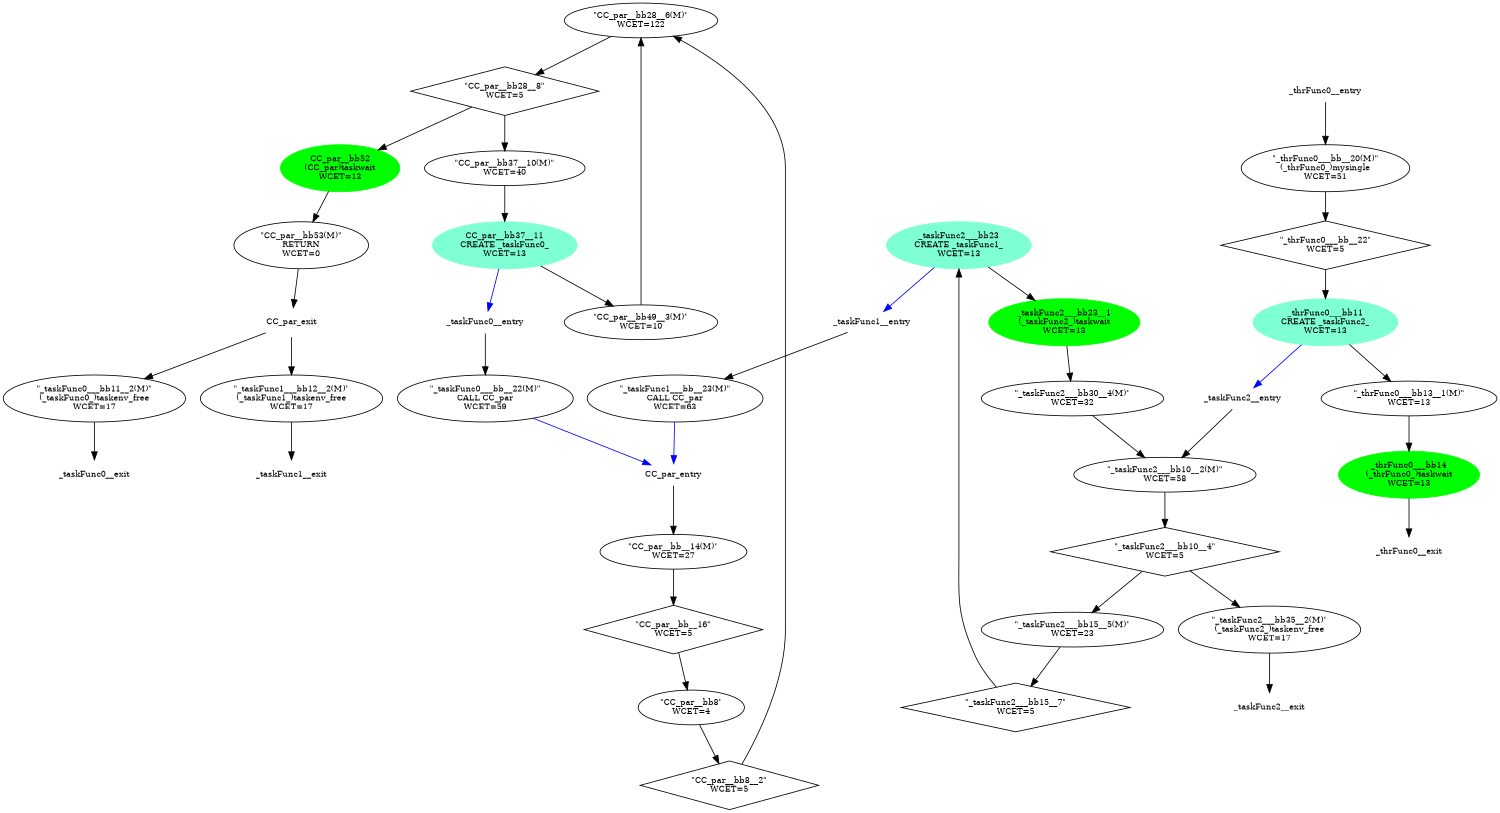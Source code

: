 strict digraph "CFG" {
fontsize=10;
orientation="portrait";
rankdir="TB";
size="10,8";
CC_par__bb28__6 [fontsize=10, label="\"CC_par__bb28__6(M)\"\nWCET=122", width="0.01"];
CC_par__bb37__10 [fontsize=10, label="\"CC_par__bb37__10(M)\"\nWCET=40", width="0.01"];
CC_par__bb49__3 [fontsize=10, label="\"CC_par__bb49__3(M)\"\nWCET=10", width="0.01"];
CC_par__bb37__11 [color=aquamarine, fontsize=10, label="CC_par__bb37__11\nCREATE _taskFunc0_\nWCET=13", style=filled, width="0.01"];
CC_par__bb52 [color=green, fontsize=10, label="CC_par__bb52\n(CC_par)taskwait\nWCET=13", style=filled, width="0.01"];
CC_par__bb53 [fontsize=10, label="\"CC_par__bb53(M)\"\nRETURN\nWCET=0", width="0.01"];
CC_par_entry [color="white", fontsize=10, height="0.01", label="CC_par_entry", width="0.01"];
CC_par_exit [color="white", fontsize=10, label="CC_par_exit", width="0.01"];
CC_par__bb28__8 [fontsize=10, label="\"CC_par__bb28__8\"\nWCET=5", shape=diamond, width="0.01"];
CC_par__bb8 [fontsize=10, label="\"CC_par__bb8\"\nWCET=4", width="0.01"];
CC_par__bb__14 [fontsize=10, label="\"CC_par__bb__14(M)\"\nWCET=27", width="0.01"];
CC_par__bb__16 [fontsize=10, label="\"CC_par__bb__16\"\nWCET=5", shape=diamond, width="0.01"];
CC_par__bb8__2 [fontsize=10, label="\"CC_par__bb8__2\"\nWCET=5", shape=diamond, width="0.01"];
_thrFunc0___bb14 [color=green, fontsize=10, label="_thrFunc0___bb14\n(_thrFunc0_)taskwait\nWCET=13", style=filled, width="0.01"];
_thrFunc0___bb__20 [fontsize=10, label="\"_thrFunc0___bb__20(M)\"\n(_thrFunc0_)mysingle\nWCET=51", width="0.01"];
_thrFunc0___bb__22 [fontsize=10, label="\"_thrFunc0___bb__22\"\nWCET=5", shape=diamond, width="0.01"];
_thrFunc0___bb13__1 [fontsize=10, label="\"_thrFunc0___bb13__1(M)\"\nWCET=13", width="0.01"];
_thrFunc0__exit [color="white", fontsize=10, label="_thrFunc0__exit", width="0.01"];
_thrFunc0___bb11 [color=aquamarine, fontsize=10, label="_thrFunc0___bb11\nCREATE _taskFunc2_\nWCET=13", style=filled, width="0.01"];
_thrFunc0__entry [color="white", fontsize=10, height="0.01", label="_thrFunc0__entry", width="0.01"];
_taskFunc2___bb15__7 [fontsize=10, label="\"_taskFunc2___bb15__7\"\nWCET=5", shape=diamond, width="0.01"];
_taskFunc2___bb15__5 [fontsize=10, label="\"_taskFunc2___bb15__5(M)\"\nWCET=23", width="0.01"];
_taskFunc2__exit [color="white", fontsize=10, label="_taskFunc2__exit", width="0.01"];
_taskFunc2___bb10__4 [fontsize=10, label="\"_taskFunc2___bb10__4\"\nWCET=5", shape=diamond, width="0.01"];
_taskFunc2___bb23 [color=aquamarine, fontsize=10, label="_taskFunc2___bb23\nCREATE _taskFunc1_\nWCET=13", style=filled, width="0.01"];
_taskFunc2___bb35__2 [fontsize=10, label="\"_taskFunc2___bb35__2(M)\"\n(_taskFunc2_)taskenv_free\nWCET=17", width="0.01"];
_taskFunc2__entry [color="white", fontsize=10, height="0.01", label="_taskFunc2__entry", width="0.01"];
_taskFunc2___bb10__2 [fontsize=10, label="\"_taskFunc2___bb10__2(M)\"\nWCET=58", width="0.01"];
_taskFunc2___bb30__4 [fontsize=10, label="\"_taskFunc2___bb30__4(M)\"\nWCET=32", width="0.01"];
_taskFunc2___bb23__1 [color=green, fontsize=10, label="_taskFunc2___bb23__1\n(_taskFunc2_)taskwait\nWCET=13", style=filled, width="0.01"];
_taskFunc0__entry [color="white", fontsize=10, height="0.01", label="_taskFunc0__entry", width="0.01"];
_taskFunc0___bb__22 [fontsize=10, label="\"_taskFunc0___bb__22(M)\"\nCALL CC_par\nWCET=59", width="0.01"];
_taskFunc0__exit [color="white", fontsize=10, label="_taskFunc0__exit", width="0.01"];
_taskFunc0___bb11__2 [fontsize=10, label="\"_taskFunc0___bb11__2(M)\"\n(_taskFunc0_)taskenv_free\nWCET=17", width="0.01"];
_taskFunc1___bb__23 [fontsize=10, label="\"_taskFunc1___bb__23(M)\"\nCALL CC_par\nWCET=63", width="0.01"];
_taskFunc1__exit [color="white", fontsize=10, label="_taskFunc1__exit", width="0.01"];
_taskFunc1___bb12__2 [fontsize=10, label="\"_taskFunc1___bb12__2(M)\"\n(_taskFunc1_)taskenv_free\nWCET=17", width="0.01"];
_taskFunc1__entry [color="white", fontsize=10, height="0.01", label="_taskFunc1__entry", width="0.01"];
CC_par__bb28__6 -> CC_par__bb28__8;
CC_par__bb37__10 -> CC_par__bb37__11;
CC_par__bb49__3 -> CC_par__bb28__6;
CC_par__bb37__11 -> _taskFunc0__entry  [color=blue];
CC_par__bb37__11 -> CC_par__bb49__3;
CC_par__bb52 -> CC_par__bb53;
CC_par__bb53 -> CC_par_exit;
CC_par_entry -> CC_par__bb__14;
CC_par_exit -> _taskFunc0___bb11__2;
CC_par_exit -> _taskFunc1___bb12__2;
CC_par__bb28__8 -> CC_par__bb52;
CC_par__bb28__8 -> CC_par__bb37__10;
CC_par__bb8 -> CC_par__bb8__2;
CC_par__bb__14 -> CC_par__bb__16;
CC_par__bb__16 -> CC_par__bb8;
CC_par__bb8__2 -> CC_par__bb28__6;
_thrFunc0___bb14 -> _thrFunc0__exit;
_thrFunc0___bb__20 -> _thrFunc0___bb__22;
_thrFunc0___bb__22 -> _thrFunc0___bb11;
_thrFunc0___bb13__1 -> _thrFunc0___bb14;
_thrFunc0___bb11 -> _taskFunc2__entry  [color=blue];
_thrFunc0___bb11 -> _thrFunc0___bb13__1;
_thrFunc0__entry -> _thrFunc0___bb__20;
_taskFunc2___bb15__7 -> _taskFunc2___bb23;
_taskFunc2___bb15__5 -> _taskFunc2___bb15__7;
_taskFunc2___bb10__4 -> _taskFunc2___bb35__2;
_taskFunc2___bb10__4 -> _taskFunc2___bb15__5;
_taskFunc2___bb23 -> _taskFunc2___bb23__1;
_taskFunc2___bb23 -> _taskFunc1__entry  [color=blue];
_taskFunc2___bb35__2 -> _taskFunc2__exit;
_taskFunc2__entry -> _taskFunc2___bb10__2;
_taskFunc2___bb10__2 -> _taskFunc2___bb10__4;
_taskFunc2___bb30__4 -> _taskFunc2___bb10__2;
_taskFunc2___bb23__1 -> _taskFunc2___bb30__4;
_taskFunc0__entry -> _taskFunc0___bb__22;
_taskFunc0___bb__22 -> CC_par_entry  [color=blue];
_taskFunc0___bb11__2 -> _taskFunc0__exit;
_taskFunc1___bb__23 -> CC_par_entry  [color=blue];
_taskFunc1___bb12__2 -> _taskFunc1__exit;
_taskFunc1__entry -> _taskFunc1___bb__23;
}
